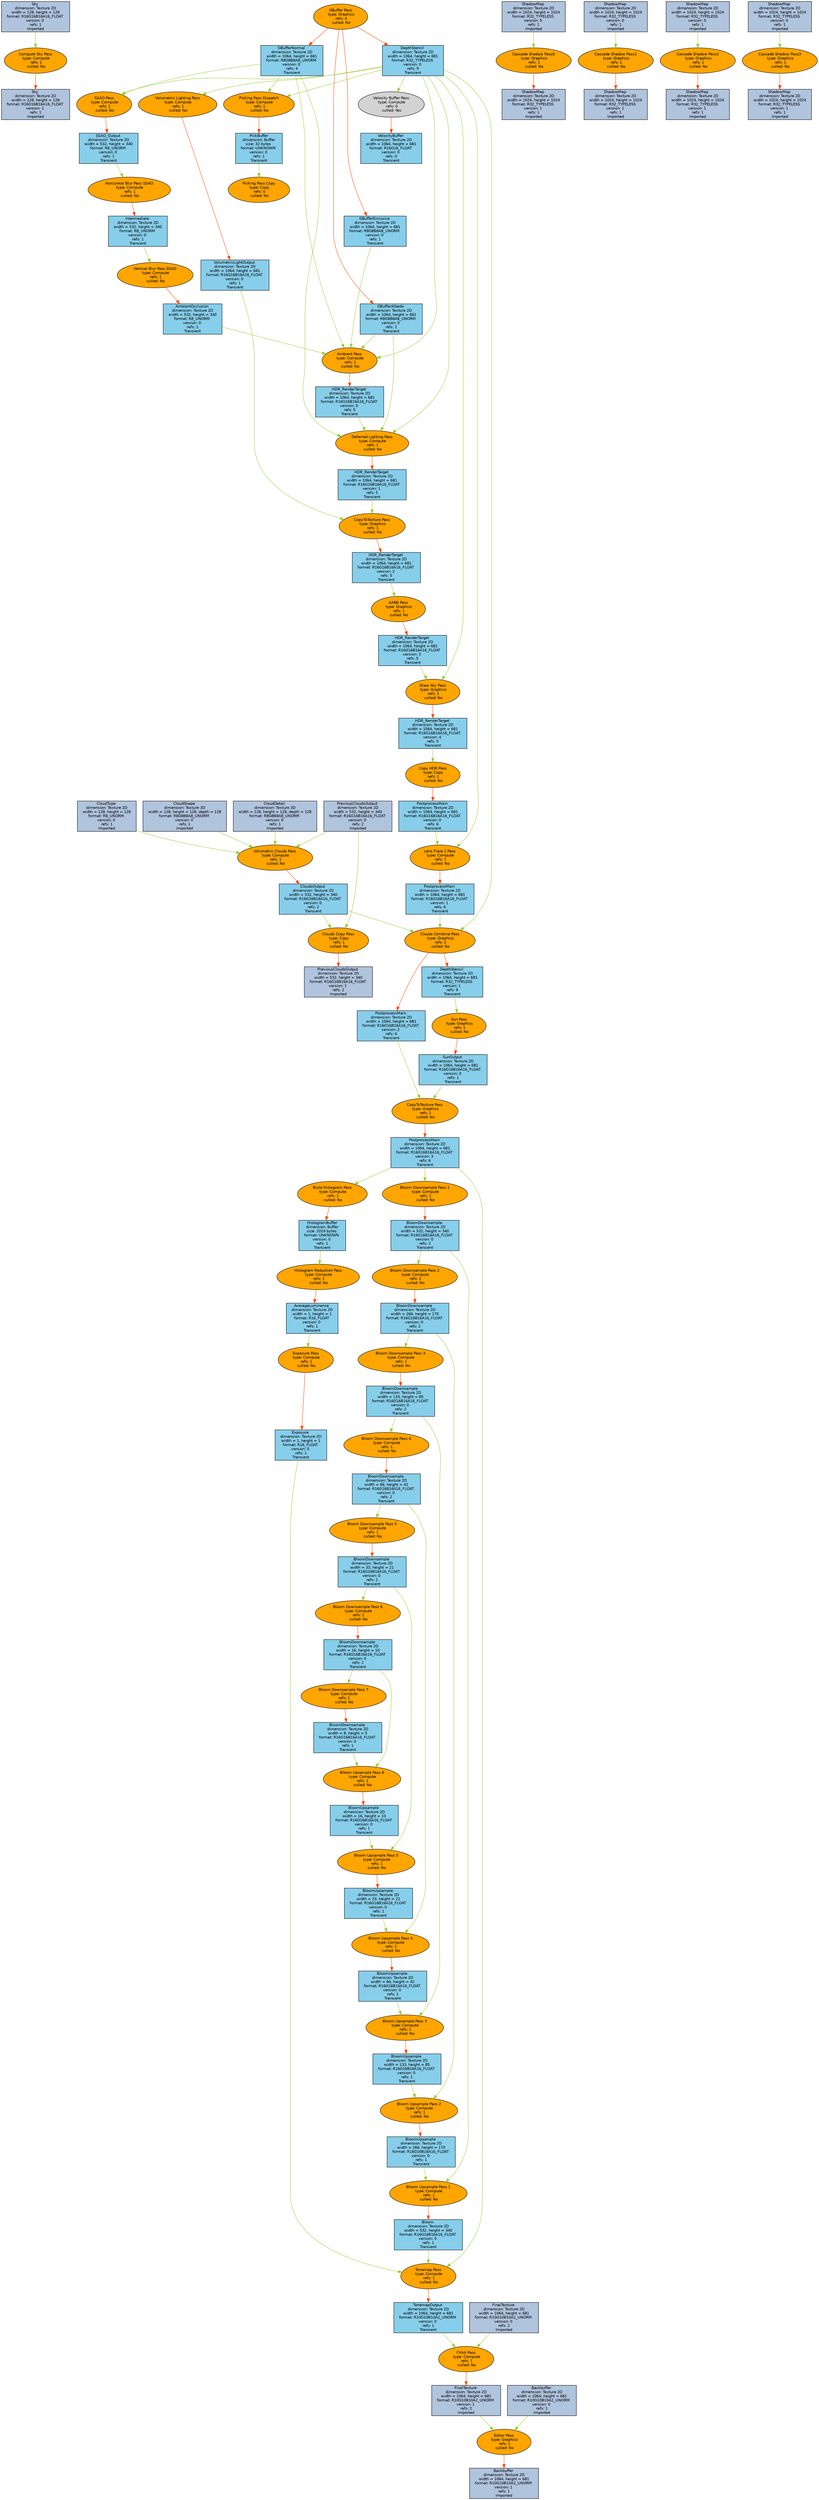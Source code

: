 digraph RenderGraph{ 
graph [style=invis, rankdir="TB", ordering=out, splines=spline]
node [shape=record, fontname="helvetica", fontsize=10, margin="0.2,0.03"]

P0 [shape="ellipse", style="rounded,filled",fillcolor=orange, label=<Compute Sky Pass<br/> type: Compute<br/> refs: 1<br/> culled: No>] 
T1_0 [shape="box", style="filled",fillcolor=lightsteelblue, label=<Sky <br/>dimension: Texture 2D<br/>width = 128, height = 128<br/>format: R16G16B16A16_FLOAT <br/>version: 0 <br/>refs: 1<br/>Imported>] 
T1_1 [shape="box", style="filled",fillcolor=lightsteelblue, label=<Sky <br/>dimension: Texture 2D<br/>width = 128, height = 128<br/>format: R16G16B16A16_FLOAT <br/>version: 1 <br/>refs: 1<br/>Imported>] 
P1 [shape="ellipse", style="rounded,filled",fillcolor=orange, label=<GBuffer Pass<br/> type: Graphics<br/> refs: 4<br/> culled: No>] 
T2_0 [shape="box", style="filled",fillcolor=skyblue, label=<GBufferNormal <br/>dimension: Texture 2D<br/>width = 1064, height = 681<br/>format: R8G8B8A8_UNORM <br/>version: 0 <br/>refs: 4<br/>Transient>] 
T3_0 [shape="box", style="filled",fillcolor=skyblue, label=<GBufferAlbedo <br/>dimension: Texture 2D<br/>width = 1064, height = 681<br/>format: R8G8B8A8_UNORM <br/>version: 0 <br/>refs: 2<br/>Transient>] 
T4_0 [shape="box", style="filled",fillcolor=skyblue, label=<GBufferEmissive <br/>dimension: Texture 2D<br/>width = 1064, height = 681<br/>format: R8G8B8A8_UNORM <br/>version: 0 <br/>refs: 1<br/>Transient>] 
T5_0 [shape="box", style="filled",fillcolor=skyblue, label=<DepthStencil <br/>dimension: Texture 2D<br/>width = 1064, height = 681<br/>format: R32_TYPELESS <br/>version: 0 <br/>refs: 9<br/>Transient>] 
P6 [shape="ellipse", style="rounded,filled",fillcolor=orange, label=<Cascade Shadow Pass0<br/> type: Graphics<br/> refs: 1<br/> culled: No>] 
T10_0 [shape="box", style="filled",fillcolor=lightsteelblue, label=<ShadowMap <br/>dimension: Texture 2D<br/>width = 1024, height = 1024<br/>format: R32_TYPELESS <br/>version: 0 <br/>refs: 1<br/>Imported>] 
T10_1 [shape="box", style="filled",fillcolor=lightsteelblue, label=<ShadowMap <br/>dimension: Texture 2D<br/>width = 1024, height = 1024<br/>format: R32_TYPELESS <br/>version: 1 <br/>refs: 1<br/>Imported>] 
P7 [shape="ellipse", style="rounded,filled",fillcolor=orange, label=<Cascade Shadow Pass1<br/> type: Graphics<br/> refs: 1<br/> culled: No>] 
T11_0 [shape="box", style="filled",fillcolor=lightsteelblue, label=<ShadowMap <br/>dimension: Texture 2D<br/>width = 1024, height = 1024<br/>format: R32_TYPELESS <br/>version: 0 <br/>refs: 1<br/>Imported>] 
T11_1 [shape="box", style="filled",fillcolor=lightsteelblue, label=<ShadowMap <br/>dimension: Texture 2D<br/>width = 1024, height = 1024<br/>format: R32_TYPELESS <br/>version: 1 <br/>refs: 1<br/>Imported>] 
P8 [shape="ellipse", style="rounded,filled",fillcolor=orange, label=<Cascade Shadow Pass2<br/> type: Graphics<br/> refs: 1<br/> culled: No>] 
T12_0 [shape="box", style="filled",fillcolor=lightsteelblue, label=<ShadowMap <br/>dimension: Texture 2D<br/>width = 1024, height = 1024<br/>format: R32_TYPELESS <br/>version: 0 <br/>refs: 1<br/>Imported>] 
T12_1 [shape="box", style="filled",fillcolor=lightsteelblue, label=<ShadowMap <br/>dimension: Texture 2D<br/>width = 1024, height = 1024<br/>format: R32_TYPELESS <br/>version: 1 <br/>refs: 1<br/>Imported>] 
P9 [shape="ellipse", style="rounded,filled",fillcolor=orange, label=<Cascade Shadow Pass3<br/> type: Graphics<br/> refs: 1<br/> culled: No>] 
T13_0 [shape="box", style="filled",fillcolor=lightsteelblue, label=<ShadowMap <br/>dimension: Texture 2D<br/>width = 1024, height = 1024<br/>format: R32_TYPELESS <br/>version: 0 <br/>refs: 1<br/>Imported>] 
T13_1 [shape="box", style="filled",fillcolor=lightsteelblue, label=<ShadowMap <br/>dimension: Texture 2D<br/>width = 1024, height = 1024<br/>format: R32_TYPELESS <br/>version: 1 <br/>refs: 1<br/>Imported>] 
P20 [shape="ellipse", style="rounded,filled",fillcolor=orange, label=<Volumetric Clouds Pass<br/> type: Compute<br/> refs: 1<br/> culled: No>] 
T20_0 [shape="box", style="filled",fillcolor=lightsteelblue, label=<CloudType <br/>dimension: Texture 2D<br/>width = 128, height = 128<br/>format: R8_UNORM <br/>version: 0 <br/>refs: 1<br/>Imported>] 
T18_0 [shape="box", style="filled",fillcolor=lightsteelblue, label=<CloudShape <br/>dimension: Texture 3D<br/>width = 128, height = 128, depth = 128<br/>format: R8G8B8A8_UNORM <br/>version: 0 <br/>refs: 1<br/>Imported>] 
T19_0 [shape="box", style="filled",fillcolor=lightsteelblue, label=<CloudDetail <br/>dimension: Texture 3D<br/>width = 128, height = 128, depth = 128<br/>format: R8G8B8A8_UNORM <br/>version: 0 <br/>refs: 1<br/>Imported>] 
T17_0 [shape="box", style="filled",fillcolor=lightsteelblue, label=<PreviousCloudsOutput <br/>dimension: Texture 2D<br/>width = 532, height = 340<br/>format: R16G16B16A16_FLOAT <br/>version: 0 <br/>refs: 2<br/>Imported>] 
T21_0 [shape="box", style="filled",fillcolor=skyblue, label=<CloudsOutput <br/>dimension: Texture 2D<br/>width = 532, height = 340<br/>format: R16G16B16A16_FLOAT <br/>version: 0 <br/>refs: 2<br/>Transient>] 
P2 [shape="ellipse", style="rounded,filled",fillcolor=orange, label=<SSAO Pass<br/> type: Compute<br/> refs: 1<br/> culled: No>] 
T6_0 [shape="box", style="filled",fillcolor=skyblue, label=<SSAO_Output <br/>dimension: Texture 2D<br/>width = 532, height = 340<br/>format: R8_UNORM <br/>version: 0 <br/>refs: 1<br/>Transient>] 
P11 [shape="ellipse", style="rounded,filled",fillcolor=orange, label=<Volumetric Lighting Pass<br/> type: Compute<br/> refs: 1<br/> culled: No>] 
T14_0 [shape="box", style="filled",fillcolor=skyblue, label=<VolumetricLightOutput <br/>dimension: Texture 2D<br/>width = 1064, height = 681<br/>format: R16G16B16A16_FLOAT <br/>version: 0 <br/>refs: 1<br/>Transient>] 
P15 [shape="ellipse", style="rounded,filled",fillcolor=orange, label=<Picking Pass Dispatch<br/> type: Compute<br/> refs: 1<br/> culled: No>] 
B0_0 [shape="box", style="filled",fillcolor=skyblue, label=<PickBuffer<br/>dimension: Buffer<br/>size: 32 bytes <br/>format: UNKNOWN <br/>version: 0 <br/>refs: 1<br/>Transient>] 
P17 [shape="ellipse", style="rounded,filled",fillcolor=lightgray, label=<Velocity Buffer Pass<br/> type: Compute<br/> refs: 0<br/> culled: Yes>] 
T15_0 [shape="box", style="filled",fillcolor=skyblue, label=<VelocityBuffer <br/>dimension: Texture 2D<br/>width = 1064, height = 681<br/>format: R16G16_FLOAT <br/>version: 0 <br/>refs: 0<br/>Transient>] 
P21 [shape="ellipse", style="rounded,filled",fillcolor=orange, label=<Clouds Copy Pass<br/> type: Copy<br/> refs: 1<br/> culled: No>] 
T17_1 [shape="box", style="filled",fillcolor=lightsteelblue, label=<PreviousCloudsOutput <br/>dimension: Texture 2D<br/>width = 532, height = 340<br/>format: R16G16B16A16_FLOAT <br/>version: 1 <br/>refs: 2<br/>Imported>] 
P3 [shape="ellipse", style="rounded,filled",fillcolor=orange, label=<Horizontal Blur Pass SSAO<br/> type: Compute<br/> refs: 1<br/> culled: No>] 
T7_0 [shape="box", style="filled",fillcolor=skyblue, label=<Intermediate <br/>dimension: Texture 2D<br/>width = 532, height = 340<br/>format: R8_UNORM <br/>version: 0 <br/>refs: 1<br/>Transient>] 
P16 [shape="ellipse", style="rounded,filled",fillcolor=orange, label=<Picking Pass Copy<br/> type: Copy<br/> refs: 0<br/> culled: No>] 
P4 [shape="ellipse", style="rounded,filled",fillcolor=orange, label=<Vertical Blur Pass SSAO<br/> type: Compute<br/> refs: 1<br/> culled: No>] 
T8_0 [shape="box", style="filled",fillcolor=skyblue, label=<AmbientOcclusion <br/>dimension: Texture 2D<br/>width = 532, height = 340<br/>format: R8_UNORM <br/>version: 0 <br/>refs: 1<br/>Transient>] 
P5 [shape="ellipse", style="rounded,filled",fillcolor=orange, label=<Ambient Pass<br/> type: Compute<br/> refs: 1<br/> culled: No>] 
T9_0 [shape="box", style="filled",fillcolor=skyblue, label=<HDR_RenderTarget <br/>dimension: Texture 2D<br/>width = 1064, height = 681<br/>format: R16G16B16A16_FLOAT <br/>version: 0 <br/>refs: 5<br/>Transient>] 
P10 [shape="ellipse", style="rounded,filled",fillcolor=orange, label=<Deferred Lighting Pass<br/> type: Compute<br/> refs: 1<br/> culled: No>] 
T9_1 [shape="box", style="filled",fillcolor=skyblue, label=<HDR_RenderTarget <br/>dimension: Texture 2D<br/>width = 1064, height = 681<br/>format: R16G16B16A16_FLOAT <br/>version: 1 <br/>refs: 5<br/>Transient>] 
P12 [shape="ellipse", style="rounded,filled",fillcolor=orange, label=<CopyToTexture Pass<br/> type: Graphics<br/> refs: 1<br/> culled: No>] 
T9_2 [shape="box", style="filled",fillcolor=skyblue, label=<HDR_RenderTarget <br/>dimension: Texture 2D<br/>width = 1064, height = 681<br/>format: R16G16B16A16_FLOAT <br/>version: 2 <br/>refs: 5<br/>Transient>] 
P13 [shape="ellipse", style="rounded,filled",fillcolor=orange, label=<AABB Pass<br/> type: Graphics<br/> refs: 1<br/> culled: No>] 
T9_3 [shape="box", style="filled",fillcolor=skyblue, label=<HDR_RenderTarget <br/>dimension: Texture 2D<br/>width = 1064, height = 681<br/>format: R16G16B16A16_FLOAT <br/>version: 3 <br/>refs: 5<br/>Transient>] 
P14 [shape="ellipse", style="rounded,filled",fillcolor=orange, label=<Draw Sky Pass<br/> type: Graphics<br/> refs: 1<br/> culled: No>] 
T9_4 [shape="box", style="filled",fillcolor=skyblue, label=<HDR_RenderTarget <br/>dimension: Texture 2D<br/>width = 1064, height = 681<br/>format: R16G16B16A16_FLOAT <br/>version: 4 <br/>refs: 5<br/>Transient>] 
P18 [shape="ellipse", style="rounded,filled",fillcolor=orange, label=<Copy HDR Pass<br/> type: Copy<br/> refs: 1<br/> culled: No>] 
T16_0 [shape="box", style="filled",fillcolor=skyblue, label=<PostprocessMain <br/>dimension: Texture 2D<br/>width = 1064, height = 681<br/>format: R16G16B16A16_FLOAT <br/>version: 0 <br/>refs: 6<br/>Transient>] 
P19 [shape="ellipse", style="rounded,filled",fillcolor=orange, label=<Lens Flare 2 Pass<br/> type: Compute<br/> refs: 1<br/> culled: No>] 
T16_1 [shape="box", style="filled",fillcolor=skyblue, label=<PostprocessMain <br/>dimension: Texture 2D<br/>width = 1064, height = 681<br/>format: R16G16B16A16_FLOAT <br/>version: 1 <br/>refs: 6<br/>Transient>] 
P22 [shape="ellipse", style="rounded,filled",fillcolor=orange, label=<Clouds Combine Pass<br/> type: Graphics<br/> refs: 2<br/> culled: No>] 
T16_2 [shape="box", style="filled",fillcolor=skyblue, label=<PostprocessMain <br/>dimension: Texture 2D<br/>width = 1064, height = 681<br/>format: R16G16B16A16_FLOAT <br/>version: 2 <br/>refs: 6<br/>Transient>] 
T5_1 [shape="box", style="filled",fillcolor=skyblue, label=<DepthStencil <br/>dimension: Texture 2D<br/>width = 1064, height = 681<br/>format: R32_TYPELESS <br/>version: 1 <br/>refs: 9<br/>Transient>] 
P23 [shape="ellipse", style="rounded,filled",fillcolor=orange, label=<Sun Pass<br/> type: Graphics<br/> refs: 1<br/> culled: No>] 
T22_0 [shape="box", style="filled",fillcolor=skyblue, label=<SunOutput <br/>dimension: Texture 2D<br/>width = 1064, height = 681<br/>format: R16G16B16A16_FLOAT <br/>version: 0 <br/>refs: 1<br/>Transient>] 
P24 [shape="ellipse", style="rounded,filled",fillcolor=orange, label=<CopyToTexture Pass<br/> type: Graphics<br/> refs: 1<br/> culled: No>] 
T16_3 [shape="box", style="filled",fillcolor=skyblue, label=<PostprocessMain <br/>dimension: Texture 2D<br/>width = 1064, height = 681<br/>format: R16G16B16A16_FLOAT <br/>version: 3 <br/>refs: 6<br/>Transient>] 
P25 [shape="ellipse", style="rounded,filled",fillcolor=orange, label=<Build Histogram Pass<br/> type: Compute<br/> refs: 1<br/> culled: No>] 
B1_0 [shape="box", style="filled",fillcolor=skyblue, label=<HistogramBuffer<br/>dimension: Buffer<br/>size: 1024 bytes <br/>format: UNKNOWN <br/>version: 0 <br/>refs: 1<br/>Transient>] 
P28 [shape="ellipse", style="rounded,filled",fillcolor=orange, label=<Bloom Downsample Pass 1<br/> type: Compute<br/> refs: 1<br/> culled: No>] 
T25_0 [shape="box", style="filled",fillcolor=skyblue, label=<BloomDownsample <br/>dimension: Texture 2D<br/>width = 532, height = 340<br/>format: R16G16B16A16_FLOAT <br/>version: 0 <br/>refs: 2<br/>Transient>] 
P26 [shape="ellipse", style="rounded,filled",fillcolor=orange, label=<Histogram Reduction Pass<br/> type: Compute<br/> refs: 1<br/> culled: No>] 
T23_0 [shape="box", style="filled",fillcolor=skyblue, label=<AverageLuminance <br/>dimension: Texture 2D<br/>width = 1, height = 1<br/>format: R16_FLOAT <br/>version: 0 <br/>refs: 1<br/>Transient>] 
P29 [shape="ellipse", style="rounded,filled",fillcolor=orange, label=<Bloom Downsample Pass 2<br/> type: Compute<br/> refs: 1<br/> culled: No>] 
T26_0 [shape="box", style="filled",fillcolor=skyblue, label=<BloomDownsample <br/>dimension: Texture 2D<br/>width = 266, height = 170<br/>format: R16G16B16A16_FLOAT <br/>version: 0 <br/>refs: 2<br/>Transient>] 
P27 [shape="ellipse", style="rounded,filled",fillcolor=orange, label=<Exposure Pass<br/> type: Compute<br/> refs: 1<br/> culled: No>] 
T24_0 [shape="box", style="filled",fillcolor=skyblue, label=<Exposure <br/>dimension: Texture 2D<br/>width = 1, height = 1<br/>format: R16_FLOAT <br/>version: 0 <br/>refs: 1<br/>Transient>] 
P30 [shape="ellipse", style="rounded,filled",fillcolor=orange, label=<Bloom Downsample Pass 3<br/> type: Compute<br/> refs: 1<br/> culled: No>] 
T27_0 [shape="box", style="filled",fillcolor=skyblue, label=<BloomDownsample <br/>dimension: Texture 2D<br/>width = 133, height = 85<br/>format: R16G16B16A16_FLOAT <br/>version: 0 <br/>refs: 2<br/>Transient>] 
P31 [shape="ellipse", style="rounded,filled",fillcolor=orange, label=<Bloom Downsample Pass 4<br/> type: Compute<br/> refs: 1<br/> culled: No>] 
T28_0 [shape="box", style="filled",fillcolor=skyblue, label=<BloomDownsample <br/>dimension: Texture 2D<br/>width = 66, height = 42<br/>format: R16G16B16A16_FLOAT <br/>version: 0 <br/>refs: 2<br/>Transient>] 
P32 [shape="ellipse", style="rounded,filled",fillcolor=orange, label=<Bloom Downsample Pass 5<br/> type: Compute<br/> refs: 1<br/> culled: No>] 
T29_0 [shape="box", style="filled",fillcolor=skyblue, label=<BloomDownsample <br/>dimension: Texture 2D<br/>width = 33, height = 21<br/>format: R16G16B16A16_FLOAT <br/>version: 0 <br/>refs: 2<br/>Transient>] 
P33 [shape="ellipse", style="rounded,filled",fillcolor=orange, label=<Bloom Downsample Pass 6<br/> type: Compute<br/> refs: 1<br/> culled: No>] 
T30_0 [shape="box", style="filled",fillcolor=skyblue, label=<BloomDownsample <br/>dimension: Texture 2D<br/>width = 16, height = 10<br/>format: R16G16B16A16_FLOAT <br/>version: 0 <br/>refs: 2<br/>Transient>] 
P34 [shape="ellipse", style="rounded,filled",fillcolor=orange, label=<Bloom Downsample Pass 7<br/> type: Compute<br/> refs: 1<br/> culled: No>] 
T31_0 [shape="box", style="filled",fillcolor=skyblue, label=<BloomDownsample <br/>dimension: Texture 2D<br/>width = 8, height = 5<br/>format: R16G16B16A16_FLOAT <br/>version: 0 <br/>refs: 1<br/>Transient>] 
P35 [shape="ellipse", style="rounded,filled",fillcolor=orange, label=<Bloom Upsample Pass 6<br/> type: Compute<br/> refs: 1<br/> culled: No>] 
T32_0 [shape="box", style="filled",fillcolor=skyblue, label=<BloomUpsample <br/>dimension: Texture 2D<br/>width = 16, height = 10<br/>format: R16G16B16A16_FLOAT <br/>version: 0 <br/>refs: 1<br/>Transient>] 
P36 [shape="ellipse", style="rounded,filled",fillcolor=orange, label=<Bloom Upsample Pass 5<br/> type: Compute<br/> refs: 1<br/> culled: No>] 
T33_0 [shape="box", style="filled",fillcolor=skyblue, label=<BloomUpsample <br/>dimension: Texture 2D<br/>width = 33, height = 21<br/>format: R16G16B16A16_FLOAT <br/>version: 0 <br/>refs: 1<br/>Transient>] 
P37 [shape="ellipse", style="rounded,filled",fillcolor=orange, label=<Bloom Upsample Pass 4<br/> type: Compute<br/> refs: 1<br/> culled: No>] 
T34_0 [shape="box", style="filled",fillcolor=skyblue, label=<BloomUpsample <br/>dimension: Texture 2D<br/>width = 66, height = 42<br/>format: R16G16B16A16_FLOAT <br/>version: 0 <br/>refs: 1<br/>Transient>] 
P38 [shape="ellipse", style="rounded,filled",fillcolor=orange, label=<Bloom Upsample Pass 3<br/> type: Compute<br/> refs: 1<br/> culled: No>] 
T35_0 [shape="box", style="filled",fillcolor=skyblue, label=<BloomUpsample <br/>dimension: Texture 2D<br/>width = 133, height = 85<br/>format: R16G16B16A16_FLOAT <br/>version: 0 <br/>refs: 1<br/>Transient>] 
P39 [shape="ellipse", style="rounded,filled",fillcolor=orange, label=<Bloom Upsample Pass 2<br/> type: Compute<br/> refs: 1<br/> culled: No>] 
T36_0 [shape="box", style="filled",fillcolor=skyblue, label=<BloomUpsample <br/>dimension: Texture 2D<br/>width = 266, height = 170<br/>format: R16G16B16A16_FLOAT <br/>version: 0 <br/>refs: 1<br/>Transient>] 
P40 [shape="ellipse", style="rounded,filled",fillcolor=orange, label=<Bloom Upsample Pass 1<br/> type: Compute<br/> refs: 1<br/> culled: No>] 
T37_0 [shape="box", style="filled",fillcolor=skyblue, label=<Bloom <br/>dimension: Texture 2D<br/>width = 532, height = 340<br/>format: R16G16B16A16_FLOAT <br/>version: 0 <br/>refs: 1<br/>Transient>] 
P41 [shape="ellipse", style="rounded,filled",fillcolor=orange, label=<Tonemap Pass<br/> type: Compute<br/> refs: 1<br/> culled: No>] 
T39_0 [shape="box", style="filled",fillcolor=skyblue, label=<TonemapOutput <br/>dimension: Texture 2D<br/>width = 1064, height = 681<br/>format: R10G10B10A2_UNORM <br/>version: 0 <br/>refs: 1<br/>Transient>] 
P42 [shape="ellipse", style="rounded,filled",fillcolor=orange, label=<FXAA Pass<br/> type: Compute<br/> refs: 1<br/> culled: No>] 
T38_0 [shape="box", style="filled",fillcolor=lightsteelblue, label=<FinalTexture <br/>dimension: Texture 2D<br/>width = 1064, height = 681<br/>format: R10G10B10A2_UNORM <br/>version: 0 <br/>refs: 2<br/>Imported>] 
T38_1 [shape="box", style="filled",fillcolor=lightsteelblue, label=<FinalTexture <br/>dimension: Texture 2D<br/>width = 1064, height = 681<br/>format: R10G10B10A2_UNORM <br/>version: 1 <br/>refs: 2<br/>Imported>] 
P43 [shape="ellipse", style="rounded,filled",fillcolor=orange, label=<Editor Pass<br/> type: Graphics<br/> refs: 1<br/> culled: No>] 
T0_0 [shape="box", style="filled",fillcolor=lightsteelblue, label=<Backbuffer <br/>dimension: Texture 2D<br/>width = 1064, height = 681<br/>format: R10G10B10A2_UNORM <br/>version: 0 <br/>refs: 1<br/>Imported>] 
T0_1 [shape="box", style="filled",fillcolor=lightsteelblue, label=<Backbuffer <br/>dimension: Texture 2D<br/>width = 1064, height = 681<br/>format: R10G10B10A2_UNORM <br/>version: 1 <br/>refs: 1<br/>Imported>] 

{T1_0}->P0 [color=olivedrab3]
P0->{T1_1} [color=orangered]
{}->P1 [color=olivedrab3]
P1->{T2_0,T3_0,T4_0,T5_0} [color=orangered]
{T10_0}->P6 [color=olivedrab3]
P6->{T10_1} [color=orangered]
{T11_0}->P7 [color=olivedrab3]
P7->{T11_1} [color=orangered]
{T12_0}->P8 [color=olivedrab3]
P8->{T12_1} [color=orangered]
{T13_0}->P9 [color=olivedrab3]
P9->{T13_1} [color=orangered]
{T20_0,T18_0,T19_0,T17_0}->P20 [color=olivedrab3]
P20->{T21_0} [color=orangered]
{T2_0,T5_0}->P2 [color=olivedrab3]
P2->{T6_0} [color=orangered]
{T5_0}->P11 [color=olivedrab3]
P11->{T14_0} [color=orangered]
{T5_0,T2_0}->P15 [color=olivedrab3]
P15->{B0_0} [color=orangered]
{T5_0}->P17 [color=olivedrab3]
P17->{T15_0} [color=orangered]
{T17_0,T21_0}->P21 [color=olivedrab3]
P21->{T17_1} [color=orangered]
{T6_0}->P3 [color=olivedrab3]
P3->{T7_0} [color=orangered]
{B0_0}->P16 [color=olivedrab3]
P16->{} [color=orangered]
{T7_0}->P4 [color=olivedrab3]
P4->{T8_0} [color=orangered]
{T2_0,T3_0,T4_0,T5_0,T8_0}->P5 [color=olivedrab3]
P5->{T9_0} [color=orangered]
{T9_0,T2_0,T3_0,T5_0}->P10 [color=olivedrab3]
P10->{T9_1} [color=orangered]
{T9_1,T14_0}->P12 [color=olivedrab3]
P12->{T9_2} [color=orangered]
{T9_2}->P13 [color=olivedrab3]
P13->{T9_3} [color=orangered]
{T9_3,T5_0}->P14 [color=olivedrab3]
P14->{T9_4} [color=orangered]
{T9_4}->P18 [color=olivedrab3]
P18->{T16_0} [color=orangered]
{T16_0,T5_0}->P19 [color=olivedrab3]
P19->{T16_1} [color=orangered]
{T16_1,T21_0,T5_0}->P22 [color=olivedrab3]
P22->{T16_2,T5_1} [color=orangered]
{T5_1}->P23 [color=olivedrab3]
P23->{T22_0} [color=orangered]
{T16_2,T22_0}->P24 [color=olivedrab3]
P24->{T16_3} [color=orangered]
{T16_3}->P25 [color=olivedrab3]
P25->{B1_0} [color=orangered]
{T16_3}->P28 [color=olivedrab3]
P28->{T25_0} [color=orangered]
{B1_0}->P26 [color=olivedrab3]
P26->{T23_0} [color=orangered]
{T25_0}->P29 [color=olivedrab3]
P29->{T26_0} [color=orangered]
{T23_0}->P27 [color=olivedrab3]
P27->{T24_0} [color=orangered]
{T26_0}->P30 [color=olivedrab3]
P30->{T27_0} [color=orangered]
{T27_0}->P31 [color=olivedrab3]
P31->{T28_0} [color=orangered]
{T28_0}->P32 [color=olivedrab3]
P32->{T29_0} [color=orangered]
{T29_0}->P33 [color=olivedrab3]
P33->{T30_0} [color=orangered]
{T30_0}->P34 [color=olivedrab3]
P34->{T31_0} [color=orangered]
{T30_0,T31_0}->P35 [color=olivedrab3]
P35->{T32_0} [color=orangered]
{T29_0,T32_0}->P36 [color=olivedrab3]
P36->{T33_0} [color=orangered]
{T28_0,T33_0}->P37 [color=olivedrab3]
P37->{T34_0} [color=orangered]
{T27_0,T34_0}->P38 [color=olivedrab3]
P38->{T35_0} [color=orangered]
{T26_0,T35_0}->P39 [color=olivedrab3]
P39->{T36_0} [color=orangered]
{T25_0,T36_0}->P40 [color=olivedrab3]
P40->{T37_0} [color=orangered]
{T24_0,T16_3,T37_0}->P41 [color=olivedrab3]
P41->{T39_0} [color=orangered]
{T39_0,T38_0}->P42 [color=olivedrab3]
P42->{T38_1} [color=orangered]
{T38_1,T0_0}->P43 [color=olivedrab3]
P43->{T0_1} [color=orangered]

}